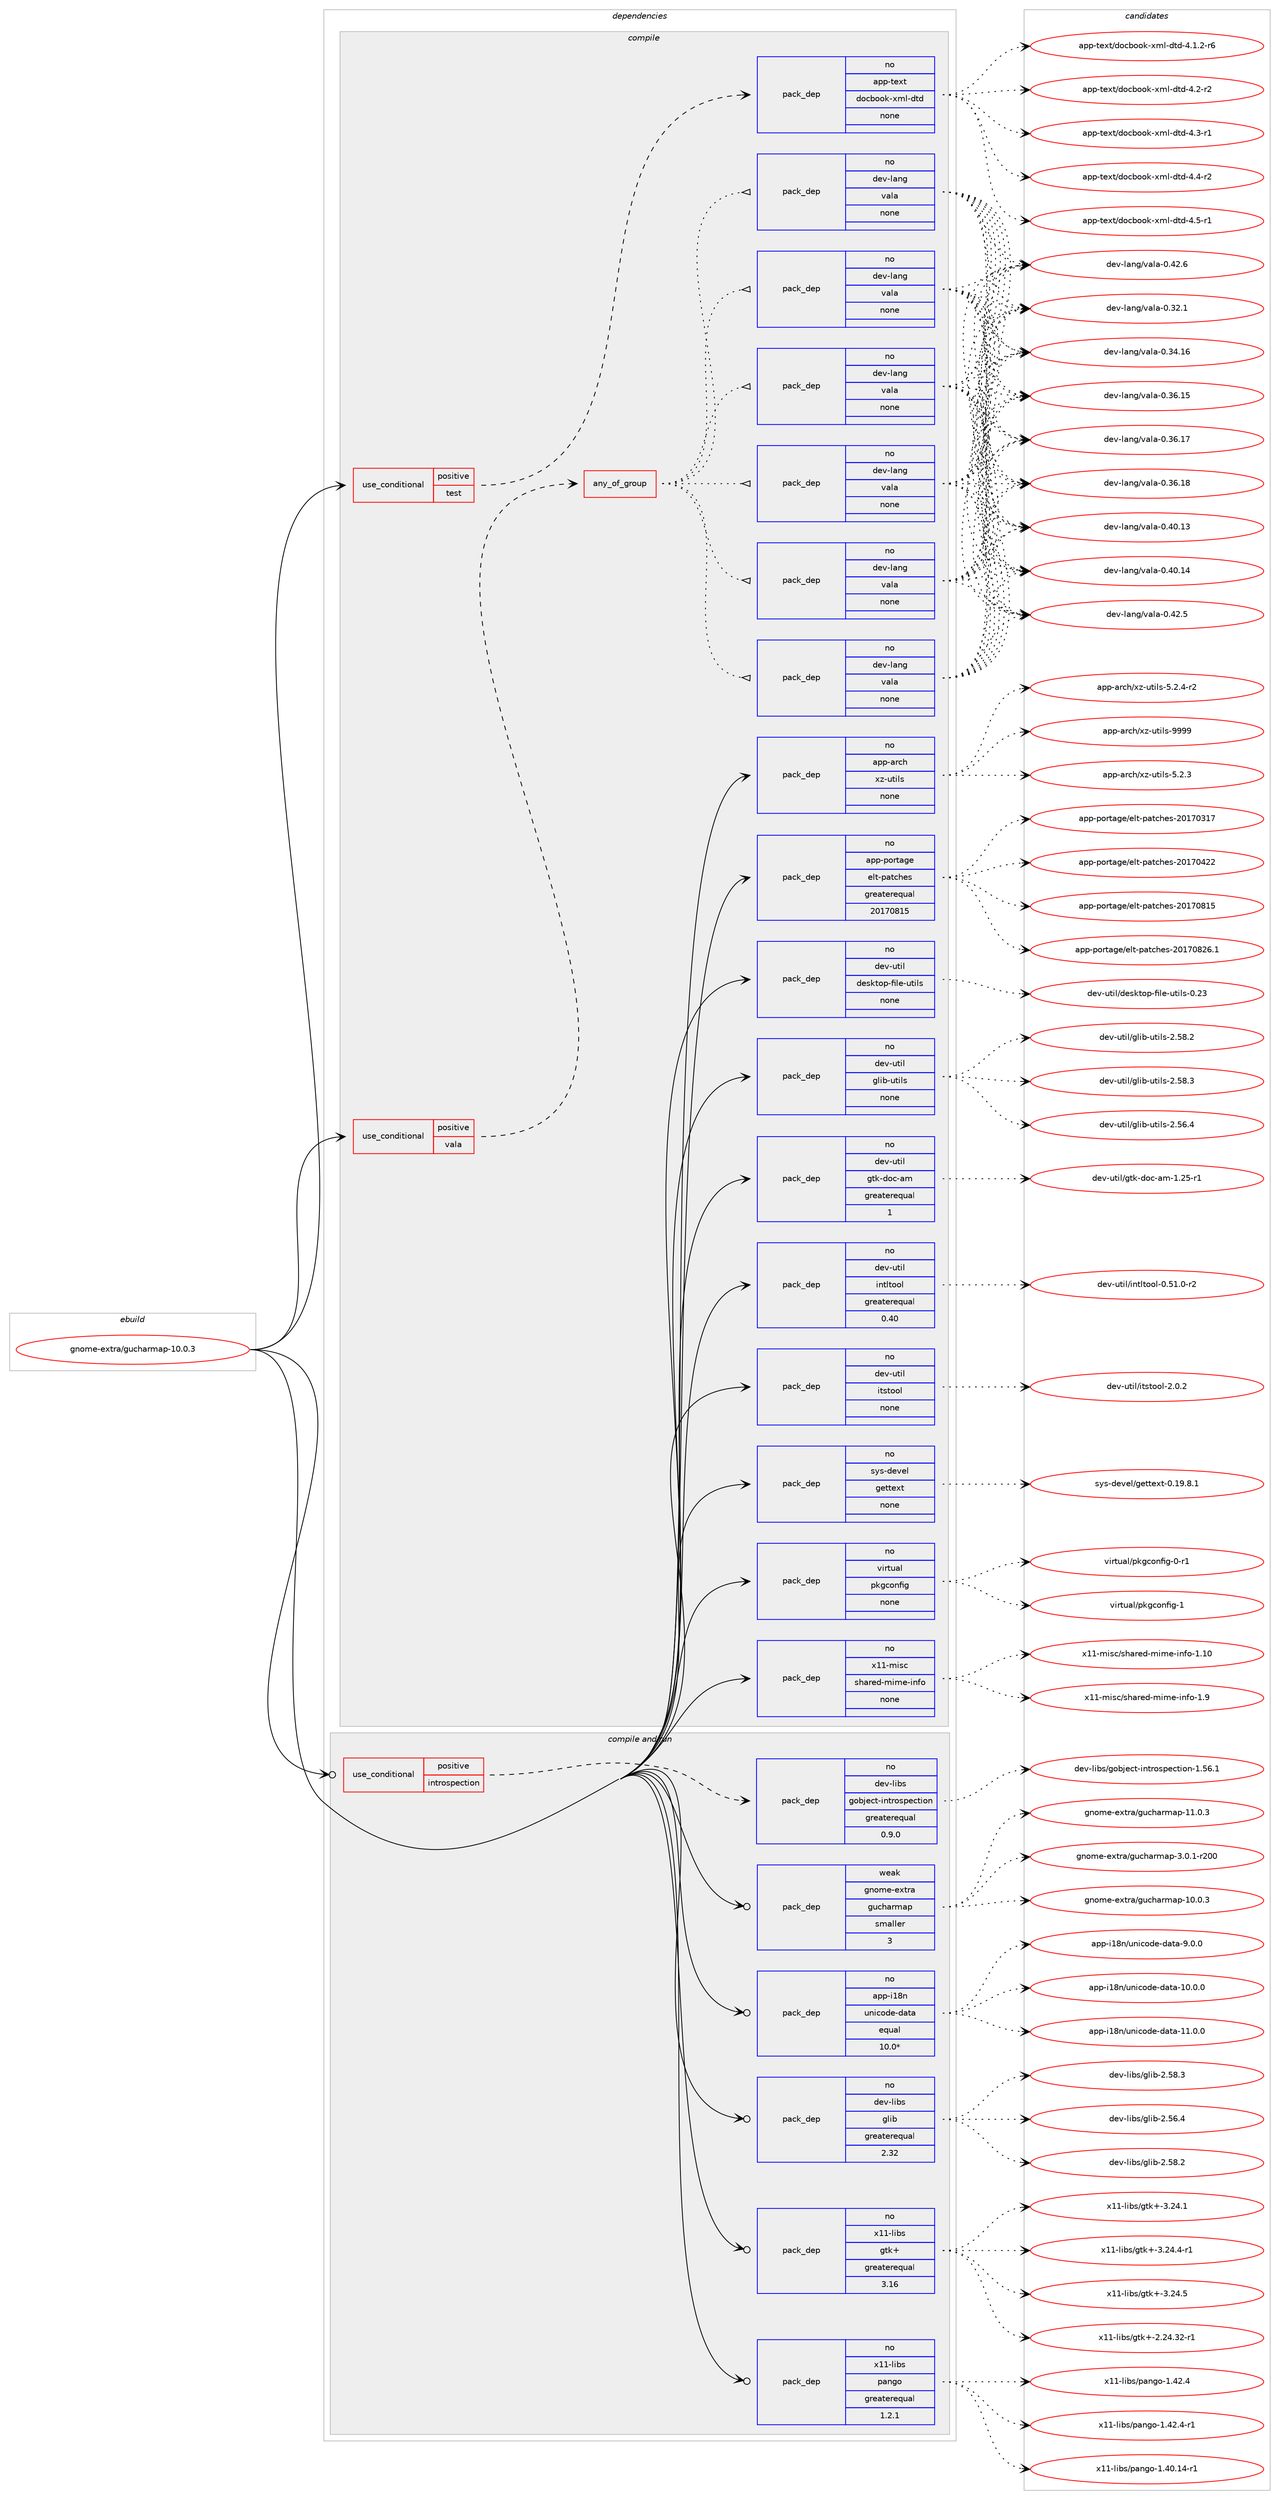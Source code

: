 digraph prolog {

# *************
# Graph options
# *************

newrank=true;
concentrate=true;
compound=true;
graph [rankdir=LR,fontname=Helvetica,fontsize=10,ranksep=1.5];#, ranksep=2.5, nodesep=0.2];
edge  [arrowhead=vee];
node  [fontname=Helvetica,fontsize=10];

# **********
# The ebuild
# **********

subgraph cluster_leftcol {
color=gray;
rank=same;
label=<<i>ebuild</i>>;
id [label="gnome-extra/gucharmap-10.0.3", color=red, width=4, href="../gnome-extra/gucharmap-10.0.3.svg"];
}

# ****************
# The dependencies
# ****************

subgraph cluster_midcol {
color=gray;
label=<<i>dependencies</i>>;
subgraph cluster_compile {
fillcolor="#eeeeee";
style=filled;
label=<<i>compile</i>>;
subgraph cond428071 {
dependency1568017 [label=<<TABLE BORDER="0" CELLBORDER="1" CELLSPACING="0" CELLPADDING="4"><TR><TD ROWSPAN="3" CELLPADDING="10">use_conditional</TD></TR><TR><TD>positive</TD></TR><TR><TD>test</TD></TR></TABLE>>, shape=none, color=red];
subgraph pack1115701 {
dependency1568018 [label=<<TABLE BORDER="0" CELLBORDER="1" CELLSPACING="0" CELLPADDING="4" WIDTH="220"><TR><TD ROWSPAN="6" CELLPADDING="30">pack_dep</TD></TR><TR><TD WIDTH="110">no</TD></TR><TR><TD>app-text</TD></TR><TR><TD>docbook-xml-dtd</TD></TR><TR><TD>none</TD></TR><TR><TD></TD></TR></TABLE>>, shape=none, color=blue];
}
dependency1568017:e -> dependency1568018:w [weight=20,style="dashed",arrowhead="vee"];
}
id:e -> dependency1568017:w [weight=20,style="solid",arrowhead="vee"];
subgraph cond428072 {
dependency1568019 [label=<<TABLE BORDER="0" CELLBORDER="1" CELLSPACING="0" CELLPADDING="4"><TR><TD ROWSPAN="3" CELLPADDING="10">use_conditional</TD></TR><TR><TD>positive</TD></TR><TR><TD>vala</TD></TR></TABLE>>, shape=none, color=red];
subgraph any23621 {
dependency1568020 [label=<<TABLE BORDER="0" CELLBORDER="1" CELLSPACING="0" CELLPADDING="4"><TR><TD CELLPADDING="10">any_of_group</TD></TR></TABLE>>, shape=none, color=red];subgraph pack1115702 {
dependency1568021 [label=<<TABLE BORDER="0" CELLBORDER="1" CELLSPACING="0" CELLPADDING="4" WIDTH="220"><TR><TD ROWSPAN="6" CELLPADDING="30">pack_dep</TD></TR><TR><TD WIDTH="110">no</TD></TR><TR><TD>dev-lang</TD></TR><TR><TD>vala</TD></TR><TR><TD>none</TD></TR><TR><TD></TD></TR></TABLE>>, shape=none, color=blue];
}
dependency1568020:e -> dependency1568021:w [weight=20,style="dotted",arrowhead="oinv"];
subgraph pack1115703 {
dependency1568022 [label=<<TABLE BORDER="0" CELLBORDER="1" CELLSPACING="0" CELLPADDING="4" WIDTH="220"><TR><TD ROWSPAN="6" CELLPADDING="30">pack_dep</TD></TR><TR><TD WIDTH="110">no</TD></TR><TR><TD>dev-lang</TD></TR><TR><TD>vala</TD></TR><TR><TD>none</TD></TR><TR><TD></TD></TR></TABLE>>, shape=none, color=blue];
}
dependency1568020:e -> dependency1568022:w [weight=20,style="dotted",arrowhead="oinv"];
subgraph pack1115704 {
dependency1568023 [label=<<TABLE BORDER="0" CELLBORDER="1" CELLSPACING="0" CELLPADDING="4" WIDTH="220"><TR><TD ROWSPAN="6" CELLPADDING="30">pack_dep</TD></TR><TR><TD WIDTH="110">no</TD></TR><TR><TD>dev-lang</TD></TR><TR><TD>vala</TD></TR><TR><TD>none</TD></TR><TR><TD></TD></TR></TABLE>>, shape=none, color=blue];
}
dependency1568020:e -> dependency1568023:w [weight=20,style="dotted",arrowhead="oinv"];
subgraph pack1115705 {
dependency1568024 [label=<<TABLE BORDER="0" CELLBORDER="1" CELLSPACING="0" CELLPADDING="4" WIDTH="220"><TR><TD ROWSPAN="6" CELLPADDING="30">pack_dep</TD></TR><TR><TD WIDTH="110">no</TD></TR><TR><TD>dev-lang</TD></TR><TR><TD>vala</TD></TR><TR><TD>none</TD></TR><TR><TD></TD></TR></TABLE>>, shape=none, color=blue];
}
dependency1568020:e -> dependency1568024:w [weight=20,style="dotted",arrowhead="oinv"];
subgraph pack1115706 {
dependency1568025 [label=<<TABLE BORDER="0" CELLBORDER="1" CELLSPACING="0" CELLPADDING="4" WIDTH="220"><TR><TD ROWSPAN="6" CELLPADDING="30">pack_dep</TD></TR><TR><TD WIDTH="110">no</TD></TR><TR><TD>dev-lang</TD></TR><TR><TD>vala</TD></TR><TR><TD>none</TD></TR><TR><TD></TD></TR></TABLE>>, shape=none, color=blue];
}
dependency1568020:e -> dependency1568025:w [weight=20,style="dotted",arrowhead="oinv"];
subgraph pack1115707 {
dependency1568026 [label=<<TABLE BORDER="0" CELLBORDER="1" CELLSPACING="0" CELLPADDING="4" WIDTH="220"><TR><TD ROWSPAN="6" CELLPADDING="30">pack_dep</TD></TR><TR><TD WIDTH="110">no</TD></TR><TR><TD>dev-lang</TD></TR><TR><TD>vala</TD></TR><TR><TD>none</TD></TR><TR><TD></TD></TR></TABLE>>, shape=none, color=blue];
}
dependency1568020:e -> dependency1568026:w [weight=20,style="dotted",arrowhead="oinv"];
}
dependency1568019:e -> dependency1568020:w [weight=20,style="dashed",arrowhead="vee"];
}
id:e -> dependency1568019:w [weight=20,style="solid",arrowhead="vee"];
subgraph pack1115708 {
dependency1568027 [label=<<TABLE BORDER="0" CELLBORDER="1" CELLSPACING="0" CELLPADDING="4" WIDTH="220"><TR><TD ROWSPAN="6" CELLPADDING="30">pack_dep</TD></TR><TR><TD WIDTH="110">no</TD></TR><TR><TD>app-arch</TD></TR><TR><TD>xz-utils</TD></TR><TR><TD>none</TD></TR><TR><TD></TD></TR></TABLE>>, shape=none, color=blue];
}
id:e -> dependency1568027:w [weight=20,style="solid",arrowhead="vee"];
subgraph pack1115709 {
dependency1568028 [label=<<TABLE BORDER="0" CELLBORDER="1" CELLSPACING="0" CELLPADDING="4" WIDTH="220"><TR><TD ROWSPAN="6" CELLPADDING="30">pack_dep</TD></TR><TR><TD WIDTH="110">no</TD></TR><TR><TD>app-portage</TD></TR><TR><TD>elt-patches</TD></TR><TR><TD>greaterequal</TD></TR><TR><TD>20170815</TD></TR></TABLE>>, shape=none, color=blue];
}
id:e -> dependency1568028:w [weight=20,style="solid",arrowhead="vee"];
subgraph pack1115710 {
dependency1568029 [label=<<TABLE BORDER="0" CELLBORDER="1" CELLSPACING="0" CELLPADDING="4" WIDTH="220"><TR><TD ROWSPAN="6" CELLPADDING="30">pack_dep</TD></TR><TR><TD WIDTH="110">no</TD></TR><TR><TD>dev-util</TD></TR><TR><TD>desktop-file-utils</TD></TR><TR><TD>none</TD></TR><TR><TD></TD></TR></TABLE>>, shape=none, color=blue];
}
id:e -> dependency1568029:w [weight=20,style="solid",arrowhead="vee"];
subgraph pack1115711 {
dependency1568030 [label=<<TABLE BORDER="0" CELLBORDER="1" CELLSPACING="0" CELLPADDING="4" WIDTH="220"><TR><TD ROWSPAN="6" CELLPADDING="30">pack_dep</TD></TR><TR><TD WIDTH="110">no</TD></TR><TR><TD>dev-util</TD></TR><TR><TD>glib-utils</TD></TR><TR><TD>none</TD></TR><TR><TD></TD></TR></TABLE>>, shape=none, color=blue];
}
id:e -> dependency1568030:w [weight=20,style="solid",arrowhead="vee"];
subgraph pack1115712 {
dependency1568031 [label=<<TABLE BORDER="0" CELLBORDER="1" CELLSPACING="0" CELLPADDING="4" WIDTH="220"><TR><TD ROWSPAN="6" CELLPADDING="30">pack_dep</TD></TR><TR><TD WIDTH="110">no</TD></TR><TR><TD>dev-util</TD></TR><TR><TD>gtk-doc-am</TD></TR><TR><TD>greaterequal</TD></TR><TR><TD>1</TD></TR></TABLE>>, shape=none, color=blue];
}
id:e -> dependency1568031:w [weight=20,style="solid",arrowhead="vee"];
subgraph pack1115713 {
dependency1568032 [label=<<TABLE BORDER="0" CELLBORDER="1" CELLSPACING="0" CELLPADDING="4" WIDTH="220"><TR><TD ROWSPAN="6" CELLPADDING="30">pack_dep</TD></TR><TR><TD WIDTH="110">no</TD></TR><TR><TD>dev-util</TD></TR><TR><TD>intltool</TD></TR><TR><TD>greaterequal</TD></TR><TR><TD>0.40</TD></TR></TABLE>>, shape=none, color=blue];
}
id:e -> dependency1568032:w [weight=20,style="solid",arrowhead="vee"];
subgraph pack1115714 {
dependency1568033 [label=<<TABLE BORDER="0" CELLBORDER="1" CELLSPACING="0" CELLPADDING="4" WIDTH="220"><TR><TD ROWSPAN="6" CELLPADDING="30">pack_dep</TD></TR><TR><TD WIDTH="110">no</TD></TR><TR><TD>dev-util</TD></TR><TR><TD>itstool</TD></TR><TR><TD>none</TD></TR><TR><TD></TD></TR></TABLE>>, shape=none, color=blue];
}
id:e -> dependency1568033:w [weight=20,style="solid",arrowhead="vee"];
subgraph pack1115715 {
dependency1568034 [label=<<TABLE BORDER="0" CELLBORDER="1" CELLSPACING="0" CELLPADDING="4" WIDTH="220"><TR><TD ROWSPAN="6" CELLPADDING="30">pack_dep</TD></TR><TR><TD WIDTH="110">no</TD></TR><TR><TD>sys-devel</TD></TR><TR><TD>gettext</TD></TR><TR><TD>none</TD></TR><TR><TD></TD></TR></TABLE>>, shape=none, color=blue];
}
id:e -> dependency1568034:w [weight=20,style="solid",arrowhead="vee"];
subgraph pack1115716 {
dependency1568035 [label=<<TABLE BORDER="0" CELLBORDER="1" CELLSPACING="0" CELLPADDING="4" WIDTH="220"><TR><TD ROWSPAN="6" CELLPADDING="30">pack_dep</TD></TR><TR><TD WIDTH="110">no</TD></TR><TR><TD>virtual</TD></TR><TR><TD>pkgconfig</TD></TR><TR><TD>none</TD></TR><TR><TD></TD></TR></TABLE>>, shape=none, color=blue];
}
id:e -> dependency1568035:w [weight=20,style="solid",arrowhead="vee"];
subgraph pack1115717 {
dependency1568036 [label=<<TABLE BORDER="0" CELLBORDER="1" CELLSPACING="0" CELLPADDING="4" WIDTH="220"><TR><TD ROWSPAN="6" CELLPADDING="30">pack_dep</TD></TR><TR><TD WIDTH="110">no</TD></TR><TR><TD>x11-misc</TD></TR><TR><TD>shared-mime-info</TD></TR><TR><TD>none</TD></TR><TR><TD></TD></TR></TABLE>>, shape=none, color=blue];
}
id:e -> dependency1568036:w [weight=20,style="solid",arrowhead="vee"];
}
subgraph cluster_compileandrun {
fillcolor="#eeeeee";
style=filled;
label=<<i>compile and run</i>>;
subgraph cond428073 {
dependency1568037 [label=<<TABLE BORDER="0" CELLBORDER="1" CELLSPACING="0" CELLPADDING="4"><TR><TD ROWSPAN="3" CELLPADDING="10">use_conditional</TD></TR><TR><TD>positive</TD></TR><TR><TD>introspection</TD></TR></TABLE>>, shape=none, color=red];
subgraph pack1115718 {
dependency1568038 [label=<<TABLE BORDER="0" CELLBORDER="1" CELLSPACING="0" CELLPADDING="4" WIDTH="220"><TR><TD ROWSPAN="6" CELLPADDING="30">pack_dep</TD></TR><TR><TD WIDTH="110">no</TD></TR><TR><TD>dev-libs</TD></TR><TR><TD>gobject-introspection</TD></TR><TR><TD>greaterequal</TD></TR><TR><TD>0.9.0</TD></TR></TABLE>>, shape=none, color=blue];
}
dependency1568037:e -> dependency1568038:w [weight=20,style="dashed",arrowhead="vee"];
}
id:e -> dependency1568037:w [weight=20,style="solid",arrowhead="odotvee"];
subgraph pack1115719 {
dependency1568039 [label=<<TABLE BORDER="0" CELLBORDER="1" CELLSPACING="0" CELLPADDING="4" WIDTH="220"><TR><TD ROWSPAN="6" CELLPADDING="30">pack_dep</TD></TR><TR><TD WIDTH="110">no</TD></TR><TR><TD>app-i18n</TD></TR><TR><TD>unicode-data</TD></TR><TR><TD>equal</TD></TR><TR><TD>10.0*</TD></TR></TABLE>>, shape=none, color=blue];
}
id:e -> dependency1568039:w [weight=20,style="solid",arrowhead="odotvee"];
subgraph pack1115720 {
dependency1568040 [label=<<TABLE BORDER="0" CELLBORDER="1" CELLSPACING="0" CELLPADDING="4" WIDTH="220"><TR><TD ROWSPAN="6" CELLPADDING="30">pack_dep</TD></TR><TR><TD WIDTH="110">no</TD></TR><TR><TD>dev-libs</TD></TR><TR><TD>glib</TD></TR><TR><TD>greaterequal</TD></TR><TR><TD>2.32</TD></TR></TABLE>>, shape=none, color=blue];
}
id:e -> dependency1568040:w [weight=20,style="solid",arrowhead="odotvee"];
subgraph pack1115721 {
dependency1568041 [label=<<TABLE BORDER="0" CELLBORDER="1" CELLSPACING="0" CELLPADDING="4" WIDTH="220"><TR><TD ROWSPAN="6" CELLPADDING="30">pack_dep</TD></TR><TR><TD WIDTH="110">no</TD></TR><TR><TD>x11-libs</TD></TR><TR><TD>gtk+</TD></TR><TR><TD>greaterequal</TD></TR><TR><TD>3.16</TD></TR></TABLE>>, shape=none, color=blue];
}
id:e -> dependency1568041:w [weight=20,style="solid",arrowhead="odotvee"];
subgraph pack1115722 {
dependency1568042 [label=<<TABLE BORDER="0" CELLBORDER="1" CELLSPACING="0" CELLPADDING="4" WIDTH="220"><TR><TD ROWSPAN="6" CELLPADDING="30">pack_dep</TD></TR><TR><TD WIDTH="110">no</TD></TR><TR><TD>x11-libs</TD></TR><TR><TD>pango</TD></TR><TR><TD>greaterequal</TD></TR><TR><TD>1.2.1</TD></TR></TABLE>>, shape=none, color=blue];
}
id:e -> dependency1568042:w [weight=20,style="solid",arrowhead="odotvee"];
subgraph pack1115723 {
dependency1568043 [label=<<TABLE BORDER="0" CELLBORDER="1" CELLSPACING="0" CELLPADDING="4" WIDTH="220"><TR><TD ROWSPAN="6" CELLPADDING="30">pack_dep</TD></TR><TR><TD WIDTH="110">weak</TD></TR><TR><TD>gnome-extra</TD></TR><TR><TD>gucharmap</TD></TR><TR><TD>smaller</TD></TR><TR><TD>3</TD></TR></TABLE>>, shape=none, color=blue];
}
id:e -> dependency1568043:w [weight=20,style="solid",arrowhead="odotvee"];
}
subgraph cluster_run {
fillcolor="#eeeeee";
style=filled;
label=<<i>run</i>>;
}
}

# **************
# The candidates
# **************

subgraph cluster_choices {
rank=same;
color=gray;
label=<<i>candidates</i>>;

subgraph choice1115701 {
color=black;
nodesep=1;
choice971121124511610112011647100111999811111110745120109108451001161004552464946504511454 [label="app-text/docbook-xml-dtd-4.1.2-r6", color=red, width=4,href="../app-text/docbook-xml-dtd-4.1.2-r6.svg"];
choice97112112451161011201164710011199981111111074512010910845100116100455246504511450 [label="app-text/docbook-xml-dtd-4.2-r2", color=red, width=4,href="../app-text/docbook-xml-dtd-4.2-r2.svg"];
choice97112112451161011201164710011199981111111074512010910845100116100455246514511449 [label="app-text/docbook-xml-dtd-4.3-r1", color=red, width=4,href="../app-text/docbook-xml-dtd-4.3-r1.svg"];
choice97112112451161011201164710011199981111111074512010910845100116100455246524511450 [label="app-text/docbook-xml-dtd-4.4-r2", color=red, width=4,href="../app-text/docbook-xml-dtd-4.4-r2.svg"];
choice97112112451161011201164710011199981111111074512010910845100116100455246534511449 [label="app-text/docbook-xml-dtd-4.5-r1", color=red, width=4,href="../app-text/docbook-xml-dtd-4.5-r1.svg"];
dependency1568018:e -> choice971121124511610112011647100111999811111110745120109108451001161004552464946504511454:w [style=dotted,weight="100"];
dependency1568018:e -> choice97112112451161011201164710011199981111111074512010910845100116100455246504511450:w [style=dotted,weight="100"];
dependency1568018:e -> choice97112112451161011201164710011199981111111074512010910845100116100455246514511449:w [style=dotted,weight="100"];
dependency1568018:e -> choice97112112451161011201164710011199981111111074512010910845100116100455246524511450:w [style=dotted,weight="100"];
dependency1568018:e -> choice97112112451161011201164710011199981111111074512010910845100116100455246534511449:w [style=dotted,weight="100"];
}
subgraph choice1115702 {
color=black;
nodesep=1;
choice100101118451089711010347118971089745484651504649 [label="dev-lang/vala-0.32.1", color=red, width=4,href="../dev-lang/vala-0.32.1.svg"];
choice10010111845108971101034711897108974548465152464954 [label="dev-lang/vala-0.34.16", color=red, width=4,href="../dev-lang/vala-0.34.16.svg"];
choice10010111845108971101034711897108974548465154464953 [label="dev-lang/vala-0.36.15", color=red, width=4,href="../dev-lang/vala-0.36.15.svg"];
choice10010111845108971101034711897108974548465154464955 [label="dev-lang/vala-0.36.17", color=red, width=4,href="../dev-lang/vala-0.36.17.svg"];
choice10010111845108971101034711897108974548465154464956 [label="dev-lang/vala-0.36.18", color=red, width=4,href="../dev-lang/vala-0.36.18.svg"];
choice10010111845108971101034711897108974548465248464951 [label="dev-lang/vala-0.40.13", color=red, width=4,href="../dev-lang/vala-0.40.13.svg"];
choice10010111845108971101034711897108974548465248464952 [label="dev-lang/vala-0.40.14", color=red, width=4,href="../dev-lang/vala-0.40.14.svg"];
choice100101118451089711010347118971089745484652504653 [label="dev-lang/vala-0.42.5", color=red, width=4,href="../dev-lang/vala-0.42.5.svg"];
choice100101118451089711010347118971089745484652504654 [label="dev-lang/vala-0.42.6", color=red, width=4,href="../dev-lang/vala-0.42.6.svg"];
dependency1568021:e -> choice100101118451089711010347118971089745484651504649:w [style=dotted,weight="100"];
dependency1568021:e -> choice10010111845108971101034711897108974548465152464954:w [style=dotted,weight="100"];
dependency1568021:e -> choice10010111845108971101034711897108974548465154464953:w [style=dotted,weight="100"];
dependency1568021:e -> choice10010111845108971101034711897108974548465154464955:w [style=dotted,weight="100"];
dependency1568021:e -> choice10010111845108971101034711897108974548465154464956:w [style=dotted,weight="100"];
dependency1568021:e -> choice10010111845108971101034711897108974548465248464951:w [style=dotted,weight="100"];
dependency1568021:e -> choice10010111845108971101034711897108974548465248464952:w [style=dotted,weight="100"];
dependency1568021:e -> choice100101118451089711010347118971089745484652504653:w [style=dotted,weight="100"];
dependency1568021:e -> choice100101118451089711010347118971089745484652504654:w [style=dotted,weight="100"];
}
subgraph choice1115703 {
color=black;
nodesep=1;
choice100101118451089711010347118971089745484651504649 [label="dev-lang/vala-0.32.1", color=red, width=4,href="../dev-lang/vala-0.32.1.svg"];
choice10010111845108971101034711897108974548465152464954 [label="dev-lang/vala-0.34.16", color=red, width=4,href="../dev-lang/vala-0.34.16.svg"];
choice10010111845108971101034711897108974548465154464953 [label="dev-lang/vala-0.36.15", color=red, width=4,href="../dev-lang/vala-0.36.15.svg"];
choice10010111845108971101034711897108974548465154464955 [label="dev-lang/vala-0.36.17", color=red, width=4,href="../dev-lang/vala-0.36.17.svg"];
choice10010111845108971101034711897108974548465154464956 [label="dev-lang/vala-0.36.18", color=red, width=4,href="../dev-lang/vala-0.36.18.svg"];
choice10010111845108971101034711897108974548465248464951 [label="dev-lang/vala-0.40.13", color=red, width=4,href="../dev-lang/vala-0.40.13.svg"];
choice10010111845108971101034711897108974548465248464952 [label="dev-lang/vala-0.40.14", color=red, width=4,href="../dev-lang/vala-0.40.14.svg"];
choice100101118451089711010347118971089745484652504653 [label="dev-lang/vala-0.42.5", color=red, width=4,href="../dev-lang/vala-0.42.5.svg"];
choice100101118451089711010347118971089745484652504654 [label="dev-lang/vala-0.42.6", color=red, width=4,href="../dev-lang/vala-0.42.6.svg"];
dependency1568022:e -> choice100101118451089711010347118971089745484651504649:w [style=dotted,weight="100"];
dependency1568022:e -> choice10010111845108971101034711897108974548465152464954:w [style=dotted,weight="100"];
dependency1568022:e -> choice10010111845108971101034711897108974548465154464953:w [style=dotted,weight="100"];
dependency1568022:e -> choice10010111845108971101034711897108974548465154464955:w [style=dotted,weight="100"];
dependency1568022:e -> choice10010111845108971101034711897108974548465154464956:w [style=dotted,weight="100"];
dependency1568022:e -> choice10010111845108971101034711897108974548465248464951:w [style=dotted,weight="100"];
dependency1568022:e -> choice10010111845108971101034711897108974548465248464952:w [style=dotted,weight="100"];
dependency1568022:e -> choice100101118451089711010347118971089745484652504653:w [style=dotted,weight="100"];
dependency1568022:e -> choice100101118451089711010347118971089745484652504654:w [style=dotted,weight="100"];
}
subgraph choice1115704 {
color=black;
nodesep=1;
choice100101118451089711010347118971089745484651504649 [label="dev-lang/vala-0.32.1", color=red, width=4,href="../dev-lang/vala-0.32.1.svg"];
choice10010111845108971101034711897108974548465152464954 [label="dev-lang/vala-0.34.16", color=red, width=4,href="../dev-lang/vala-0.34.16.svg"];
choice10010111845108971101034711897108974548465154464953 [label="dev-lang/vala-0.36.15", color=red, width=4,href="../dev-lang/vala-0.36.15.svg"];
choice10010111845108971101034711897108974548465154464955 [label="dev-lang/vala-0.36.17", color=red, width=4,href="../dev-lang/vala-0.36.17.svg"];
choice10010111845108971101034711897108974548465154464956 [label="dev-lang/vala-0.36.18", color=red, width=4,href="../dev-lang/vala-0.36.18.svg"];
choice10010111845108971101034711897108974548465248464951 [label="dev-lang/vala-0.40.13", color=red, width=4,href="../dev-lang/vala-0.40.13.svg"];
choice10010111845108971101034711897108974548465248464952 [label="dev-lang/vala-0.40.14", color=red, width=4,href="../dev-lang/vala-0.40.14.svg"];
choice100101118451089711010347118971089745484652504653 [label="dev-lang/vala-0.42.5", color=red, width=4,href="../dev-lang/vala-0.42.5.svg"];
choice100101118451089711010347118971089745484652504654 [label="dev-lang/vala-0.42.6", color=red, width=4,href="../dev-lang/vala-0.42.6.svg"];
dependency1568023:e -> choice100101118451089711010347118971089745484651504649:w [style=dotted,weight="100"];
dependency1568023:e -> choice10010111845108971101034711897108974548465152464954:w [style=dotted,weight="100"];
dependency1568023:e -> choice10010111845108971101034711897108974548465154464953:w [style=dotted,weight="100"];
dependency1568023:e -> choice10010111845108971101034711897108974548465154464955:w [style=dotted,weight="100"];
dependency1568023:e -> choice10010111845108971101034711897108974548465154464956:w [style=dotted,weight="100"];
dependency1568023:e -> choice10010111845108971101034711897108974548465248464951:w [style=dotted,weight="100"];
dependency1568023:e -> choice10010111845108971101034711897108974548465248464952:w [style=dotted,weight="100"];
dependency1568023:e -> choice100101118451089711010347118971089745484652504653:w [style=dotted,weight="100"];
dependency1568023:e -> choice100101118451089711010347118971089745484652504654:w [style=dotted,weight="100"];
}
subgraph choice1115705 {
color=black;
nodesep=1;
choice100101118451089711010347118971089745484651504649 [label="dev-lang/vala-0.32.1", color=red, width=4,href="../dev-lang/vala-0.32.1.svg"];
choice10010111845108971101034711897108974548465152464954 [label="dev-lang/vala-0.34.16", color=red, width=4,href="../dev-lang/vala-0.34.16.svg"];
choice10010111845108971101034711897108974548465154464953 [label="dev-lang/vala-0.36.15", color=red, width=4,href="../dev-lang/vala-0.36.15.svg"];
choice10010111845108971101034711897108974548465154464955 [label="dev-lang/vala-0.36.17", color=red, width=4,href="../dev-lang/vala-0.36.17.svg"];
choice10010111845108971101034711897108974548465154464956 [label="dev-lang/vala-0.36.18", color=red, width=4,href="../dev-lang/vala-0.36.18.svg"];
choice10010111845108971101034711897108974548465248464951 [label="dev-lang/vala-0.40.13", color=red, width=4,href="../dev-lang/vala-0.40.13.svg"];
choice10010111845108971101034711897108974548465248464952 [label="dev-lang/vala-0.40.14", color=red, width=4,href="../dev-lang/vala-0.40.14.svg"];
choice100101118451089711010347118971089745484652504653 [label="dev-lang/vala-0.42.5", color=red, width=4,href="../dev-lang/vala-0.42.5.svg"];
choice100101118451089711010347118971089745484652504654 [label="dev-lang/vala-0.42.6", color=red, width=4,href="../dev-lang/vala-0.42.6.svg"];
dependency1568024:e -> choice100101118451089711010347118971089745484651504649:w [style=dotted,weight="100"];
dependency1568024:e -> choice10010111845108971101034711897108974548465152464954:w [style=dotted,weight="100"];
dependency1568024:e -> choice10010111845108971101034711897108974548465154464953:w [style=dotted,weight="100"];
dependency1568024:e -> choice10010111845108971101034711897108974548465154464955:w [style=dotted,weight="100"];
dependency1568024:e -> choice10010111845108971101034711897108974548465154464956:w [style=dotted,weight="100"];
dependency1568024:e -> choice10010111845108971101034711897108974548465248464951:w [style=dotted,weight="100"];
dependency1568024:e -> choice10010111845108971101034711897108974548465248464952:w [style=dotted,weight="100"];
dependency1568024:e -> choice100101118451089711010347118971089745484652504653:w [style=dotted,weight="100"];
dependency1568024:e -> choice100101118451089711010347118971089745484652504654:w [style=dotted,weight="100"];
}
subgraph choice1115706 {
color=black;
nodesep=1;
choice100101118451089711010347118971089745484651504649 [label="dev-lang/vala-0.32.1", color=red, width=4,href="../dev-lang/vala-0.32.1.svg"];
choice10010111845108971101034711897108974548465152464954 [label="dev-lang/vala-0.34.16", color=red, width=4,href="../dev-lang/vala-0.34.16.svg"];
choice10010111845108971101034711897108974548465154464953 [label="dev-lang/vala-0.36.15", color=red, width=4,href="../dev-lang/vala-0.36.15.svg"];
choice10010111845108971101034711897108974548465154464955 [label="dev-lang/vala-0.36.17", color=red, width=4,href="../dev-lang/vala-0.36.17.svg"];
choice10010111845108971101034711897108974548465154464956 [label="dev-lang/vala-0.36.18", color=red, width=4,href="../dev-lang/vala-0.36.18.svg"];
choice10010111845108971101034711897108974548465248464951 [label="dev-lang/vala-0.40.13", color=red, width=4,href="../dev-lang/vala-0.40.13.svg"];
choice10010111845108971101034711897108974548465248464952 [label="dev-lang/vala-0.40.14", color=red, width=4,href="../dev-lang/vala-0.40.14.svg"];
choice100101118451089711010347118971089745484652504653 [label="dev-lang/vala-0.42.5", color=red, width=4,href="../dev-lang/vala-0.42.5.svg"];
choice100101118451089711010347118971089745484652504654 [label="dev-lang/vala-0.42.6", color=red, width=4,href="../dev-lang/vala-0.42.6.svg"];
dependency1568025:e -> choice100101118451089711010347118971089745484651504649:w [style=dotted,weight="100"];
dependency1568025:e -> choice10010111845108971101034711897108974548465152464954:w [style=dotted,weight="100"];
dependency1568025:e -> choice10010111845108971101034711897108974548465154464953:w [style=dotted,weight="100"];
dependency1568025:e -> choice10010111845108971101034711897108974548465154464955:w [style=dotted,weight="100"];
dependency1568025:e -> choice10010111845108971101034711897108974548465154464956:w [style=dotted,weight="100"];
dependency1568025:e -> choice10010111845108971101034711897108974548465248464951:w [style=dotted,weight="100"];
dependency1568025:e -> choice10010111845108971101034711897108974548465248464952:w [style=dotted,weight="100"];
dependency1568025:e -> choice100101118451089711010347118971089745484652504653:w [style=dotted,weight="100"];
dependency1568025:e -> choice100101118451089711010347118971089745484652504654:w [style=dotted,weight="100"];
}
subgraph choice1115707 {
color=black;
nodesep=1;
choice100101118451089711010347118971089745484651504649 [label="dev-lang/vala-0.32.1", color=red, width=4,href="../dev-lang/vala-0.32.1.svg"];
choice10010111845108971101034711897108974548465152464954 [label="dev-lang/vala-0.34.16", color=red, width=4,href="../dev-lang/vala-0.34.16.svg"];
choice10010111845108971101034711897108974548465154464953 [label="dev-lang/vala-0.36.15", color=red, width=4,href="../dev-lang/vala-0.36.15.svg"];
choice10010111845108971101034711897108974548465154464955 [label="dev-lang/vala-0.36.17", color=red, width=4,href="../dev-lang/vala-0.36.17.svg"];
choice10010111845108971101034711897108974548465154464956 [label="dev-lang/vala-0.36.18", color=red, width=4,href="../dev-lang/vala-0.36.18.svg"];
choice10010111845108971101034711897108974548465248464951 [label="dev-lang/vala-0.40.13", color=red, width=4,href="../dev-lang/vala-0.40.13.svg"];
choice10010111845108971101034711897108974548465248464952 [label="dev-lang/vala-0.40.14", color=red, width=4,href="../dev-lang/vala-0.40.14.svg"];
choice100101118451089711010347118971089745484652504653 [label="dev-lang/vala-0.42.5", color=red, width=4,href="../dev-lang/vala-0.42.5.svg"];
choice100101118451089711010347118971089745484652504654 [label="dev-lang/vala-0.42.6", color=red, width=4,href="../dev-lang/vala-0.42.6.svg"];
dependency1568026:e -> choice100101118451089711010347118971089745484651504649:w [style=dotted,weight="100"];
dependency1568026:e -> choice10010111845108971101034711897108974548465152464954:w [style=dotted,weight="100"];
dependency1568026:e -> choice10010111845108971101034711897108974548465154464953:w [style=dotted,weight="100"];
dependency1568026:e -> choice10010111845108971101034711897108974548465154464955:w [style=dotted,weight="100"];
dependency1568026:e -> choice10010111845108971101034711897108974548465154464956:w [style=dotted,weight="100"];
dependency1568026:e -> choice10010111845108971101034711897108974548465248464951:w [style=dotted,weight="100"];
dependency1568026:e -> choice10010111845108971101034711897108974548465248464952:w [style=dotted,weight="100"];
dependency1568026:e -> choice100101118451089711010347118971089745484652504653:w [style=dotted,weight="100"];
dependency1568026:e -> choice100101118451089711010347118971089745484652504654:w [style=dotted,weight="100"];
}
subgraph choice1115708 {
color=black;
nodesep=1;
choice971121124597114991044712012245117116105108115455346504651 [label="app-arch/xz-utils-5.2.3", color=red, width=4,href="../app-arch/xz-utils-5.2.3.svg"];
choice9711211245971149910447120122451171161051081154553465046524511450 [label="app-arch/xz-utils-5.2.4-r2", color=red, width=4,href="../app-arch/xz-utils-5.2.4-r2.svg"];
choice9711211245971149910447120122451171161051081154557575757 [label="app-arch/xz-utils-9999", color=red, width=4,href="../app-arch/xz-utils-9999.svg"];
dependency1568027:e -> choice971121124597114991044712012245117116105108115455346504651:w [style=dotted,weight="100"];
dependency1568027:e -> choice9711211245971149910447120122451171161051081154553465046524511450:w [style=dotted,weight="100"];
dependency1568027:e -> choice9711211245971149910447120122451171161051081154557575757:w [style=dotted,weight="100"];
}
subgraph choice1115709 {
color=black;
nodesep=1;
choice97112112451121111141169710310147101108116451129711699104101115455048495548514955 [label="app-portage/elt-patches-20170317", color=red, width=4,href="../app-portage/elt-patches-20170317.svg"];
choice97112112451121111141169710310147101108116451129711699104101115455048495548525050 [label="app-portage/elt-patches-20170422", color=red, width=4,href="../app-portage/elt-patches-20170422.svg"];
choice97112112451121111141169710310147101108116451129711699104101115455048495548564953 [label="app-portage/elt-patches-20170815", color=red, width=4,href="../app-portage/elt-patches-20170815.svg"];
choice971121124511211111411697103101471011081164511297116991041011154550484955485650544649 [label="app-portage/elt-patches-20170826.1", color=red, width=4,href="../app-portage/elt-patches-20170826.1.svg"];
dependency1568028:e -> choice97112112451121111141169710310147101108116451129711699104101115455048495548514955:w [style=dotted,weight="100"];
dependency1568028:e -> choice97112112451121111141169710310147101108116451129711699104101115455048495548525050:w [style=dotted,weight="100"];
dependency1568028:e -> choice97112112451121111141169710310147101108116451129711699104101115455048495548564953:w [style=dotted,weight="100"];
dependency1568028:e -> choice971121124511211111411697103101471011081164511297116991041011154550484955485650544649:w [style=dotted,weight="100"];
}
subgraph choice1115710 {
color=black;
nodesep=1;
choice100101118451171161051084710010111510711611111245102105108101451171161051081154548465051 [label="dev-util/desktop-file-utils-0.23", color=red, width=4,href="../dev-util/desktop-file-utils-0.23.svg"];
dependency1568029:e -> choice100101118451171161051084710010111510711611111245102105108101451171161051081154548465051:w [style=dotted,weight="100"];
}
subgraph choice1115711 {
color=black;
nodesep=1;
choice1001011184511711610510847103108105984511711610510811545504653544652 [label="dev-util/glib-utils-2.56.4", color=red, width=4,href="../dev-util/glib-utils-2.56.4.svg"];
choice1001011184511711610510847103108105984511711610510811545504653564650 [label="dev-util/glib-utils-2.58.2", color=red, width=4,href="../dev-util/glib-utils-2.58.2.svg"];
choice1001011184511711610510847103108105984511711610510811545504653564651 [label="dev-util/glib-utils-2.58.3", color=red, width=4,href="../dev-util/glib-utils-2.58.3.svg"];
dependency1568030:e -> choice1001011184511711610510847103108105984511711610510811545504653544652:w [style=dotted,weight="100"];
dependency1568030:e -> choice1001011184511711610510847103108105984511711610510811545504653564650:w [style=dotted,weight="100"];
dependency1568030:e -> choice1001011184511711610510847103108105984511711610510811545504653564651:w [style=dotted,weight="100"];
}
subgraph choice1115712 {
color=black;
nodesep=1;
choice10010111845117116105108471031161074510011199459710945494650534511449 [label="dev-util/gtk-doc-am-1.25-r1", color=red, width=4,href="../dev-util/gtk-doc-am-1.25-r1.svg"];
dependency1568031:e -> choice10010111845117116105108471031161074510011199459710945494650534511449:w [style=dotted,weight="100"];
}
subgraph choice1115713 {
color=black;
nodesep=1;
choice1001011184511711610510847105110116108116111111108454846534946484511450 [label="dev-util/intltool-0.51.0-r2", color=red, width=4,href="../dev-util/intltool-0.51.0-r2.svg"];
dependency1568032:e -> choice1001011184511711610510847105110116108116111111108454846534946484511450:w [style=dotted,weight="100"];
}
subgraph choice1115714 {
color=black;
nodesep=1;
choice1001011184511711610510847105116115116111111108455046484650 [label="dev-util/itstool-2.0.2", color=red, width=4,href="../dev-util/itstool-2.0.2.svg"];
dependency1568033:e -> choice1001011184511711610510847105116115116111111108455046484650:w [style=dotted,weight="100"];
}
subgraph choice1115715 {
color=black;
nodesep=1;
choice1151211154510010111810110847103101116116101120116454846495746564649 [label="sys-devel/gettext-0.19.8.1", color=red, width=4,href="../sys-devel/gettext-0.19.8.1.svg"];
dependency1568034:e -> choice1151211154510010111810110847103101116116101120116454846495746564649:w [style=dotted,weight="100"];
}
subgraph choice1115716 {
color=black;
nodesep=1;
choice11810511411611797108471121071039911111010210510345484511449 [label="virtual/pkgconfig-0-r1", color=red, width=4,href="../virtual/pkgconfig-0-r1.svg"];
choice1181051141161179710847112107103991111101021051034549 [label="virtual/pkgconfig-1", color=red, width=4,href="../virtual/pkgconfig-1.svg"];
dependency1568035:e -> choice11810511411611797108471121071039911111010210510345484511449:w [style=dotted,weight="100"];
dependency1568035:e -> choice1181051141161179710847112107103991111101021051034549:w [style=dotted,weight="100"];
}
subgraph choice1115717 {
color=black;
nodesep=1;
choice12049494510910511599471151049711410110045109105109101451051101021114549464948 [label="x11-misc/shared-mime-info-1.10", color=red, width=4,href="../x11-misc/shared-mime-info-1.10.svg"];
choice120494945109105115994711510497114101100451091051091014510511010211145494657 [label="x11-misc/shared-mime-info-1.9", color=red, width=4,href="../x11-misc/shared-mime-info-1.9.svg"];
dependency1568036:e -> choice12049494510910511599471151049711410110045109105109101451051101021114549464948:w [style=dotted,weight="100"];
dependency1568036:e -> choice120494945109105115994711510497114101100451091051091014510511010211145494657:w [style=dotted,weight="100"];
}
subgraph choice1115718 {
color=black;
nodesep=1;
choice1001011184510810598115471031119810610199116451051101161141111151121019911610511111045494653544649 [label="dev-libs/gobject-introspection-1.56.1", color=red, width=4,href="../dev-libs/gobject-introspection-1.56.1.svg"];
dependency1568038:e -> choice1001011184510810598115471031119810610199116451051101161141111151121019911610511111045494653544649:w [style=dotted,weight="100"];
}
subgraph choice1115719 {
color=black;
nodesep=1;
choice97112112451054956110471171101059911110010145100971169745494846484648 [label="app-i18n/unicode-data-10.0.0", color=red, width=4,href="../app-i18n/unicode-data-10.0.0.svg"];
choice97112112451054956110471171101059911110010145100971169745494946484648 [label="app-i18n/unicode-data-11.0.0", color=red, width=4,href="../app-i18n/unicode-data-11.0.0.svg"];
choice971121124510549561104711711010599111100101451009711697455746484648 [label="app-i18n/unicode-data-9.0.0", color=red, width=4,href="../app-i18n/unicode-data-9.0.0.svg"];
dependency1568039:e -> choice97112112451054956110471171101059911110010145100971169745494846484648:w [style=dotted,weight="100"];
dependency1568039:e -> choice97112112451054956110471171101059911110010145100971169745494946484648:w [style=dotted,weight="100"];
dependency1568039:e -> choice971121124510549561104711711010599111100101451009711697455746484648:w [style=dotted,weight="100"];
}
subgraph choice1115720 {
color=black;
nodesep=1;
choice1001011184510810598115471031081059845504653544652 [label="dev-libs/glib-2.56.4", color=red, width=4,href="../dev-libs/glib-2.56.4.svg"];
choice1001011184510810598115471031081059845504653564650 [label="dev-libs/glib-2.58.2", color=red, width=4,href="../dev-libs/glib-2.58.2.svg"];
choice1001011184510810598115471031081059845504653564651 [label="dev-libs/glib-2.58.3", color=red, width=4,href="../dev-libs/glib-2.58.3.svg"];
dependency1568040:e -> choice1001011184510810598115471031081059845504653544652:w [style=dotted,weight="100"];
dependency1568040:e -> choice1001011184510810598115471031081059845504653564650:w [style=dotted,weight="100"];
dependency1568040:e -> choice1001011184510810598115471031081059845504653564651:w [style=dotted,weight="100"];
}
subgraph choice1115721 {
color=black;
nodesep=1;
choice12049494510810598115471031161074345504650524651504511449 [label="x11-libs/gtk+-2.24.32-r1", color=red, width=4,href="../x11-libs/gtk+-2.24.32-r1.svg"];
choice12049494510810598115471031161074345514650524649 [label="x11-libs/gtk+-3.24.1", color=red, width=4,href="../x11-libs/gtk+-3.24.1.svg"];
choice120494945108105981154710311610743455146505246524511449 [label="x11-libs/gtk+-3.24.4-r1", color=red, width=4,href="../x11-libs/gtk+-3.24.4-r1.svg"];
choice12049494510810598115471031161074345514650524653 [label="x11-libs/gtk+-3.24.5", color=red, width=4,href="../x11-libs/gtk+-3.24.5.svg"];
dependency1568041:e -> choice12049494510810598115471031161074345504650524651504511449:w [style=dotted,weight="100"];
dependency1568041:e -> choice12049494510810598115471031161074345514650524649:w [style=dotted,weight="100"];
dependency1568041:e -> choice120494945108105981154710311610743455146505246524511449:w [style=dotted,weight="100"];
dependency1568041:e -> choice12049494510810598115471031161074345514650524653:w [style=dotted,weight="100"];
}
subgraph choice1115722 {
color=black;
nodesep=1;
choice12049494510810598115471129711010311145494652484649524511449 [label="x11-libs/pango-1.40.14-r1", color=red, width=4,href="../x11-libs/pango-1.40.14-r1.svg"];
choice12049494510810598115471129711010311145494652504652 [label="x11-libs/pango-1.42.4", color=red, width=4,href="../x11-libs/pango-1.42.4.svg"];
choice120494945108105981154711297110103111454946525046524511449 [label="x11-libs/pango-1.42.4-r1", color=red, width=4,href="../x11-libs/pango-1.42.4-r1.svg"];
dependency1568042:e -> choice12049494510810598115471129711010311145494652484649524511449:w [style=dotted,weight="100"];
dependency1568042:e -> choice12049494510810598115471129711010311145494652504652:w [style=dotted,weight="100"];
dependency1568042:e -> choice120494945108105981154711297110103111454946525046524511449:w [style=dotted,weight="100"];
}
subgraph choice1115723 {
color=black;
nodesep=1;
choice10311011110910145101120116114974710311799104971141099711245494846484651 [label="gnome-extra/gucharmap-10.0.3", color=red, width=4,href="../gnome-extra/gucharmap-10.0.3.svg"];
choice10311011110910145101120116114974710311799104971141099711245494946484651 [label="gnome-extra/gucharmap-11.0.3", color=red, width=4,href="../gnome-extra/gucharmap-11.0.3.svg"];
choice10311011110910145101120116114974710311799104971141099711245514648464945114504848 [label="gnome-extra/gucharmap-3.0.1-r200", color=red, width=4,href="../gnome-extra/gucharmap-3.0.1-r200.svg"];
dependency1568043:e -> choice10311011110910145101120116114974710311799104971141099711245494846484651:w [style=dotted,weight="100"];
dependency1568043:e -> choice10311011110910145101120116114974710311799104971141099711245494946484651:w [style=dotted,weight="100"];
dependency1568043:e -> choice10311011110910145101120116114974710311799104971141099711245514648464945114504848:w [style=dotted,weight="100"];
}
}

}
